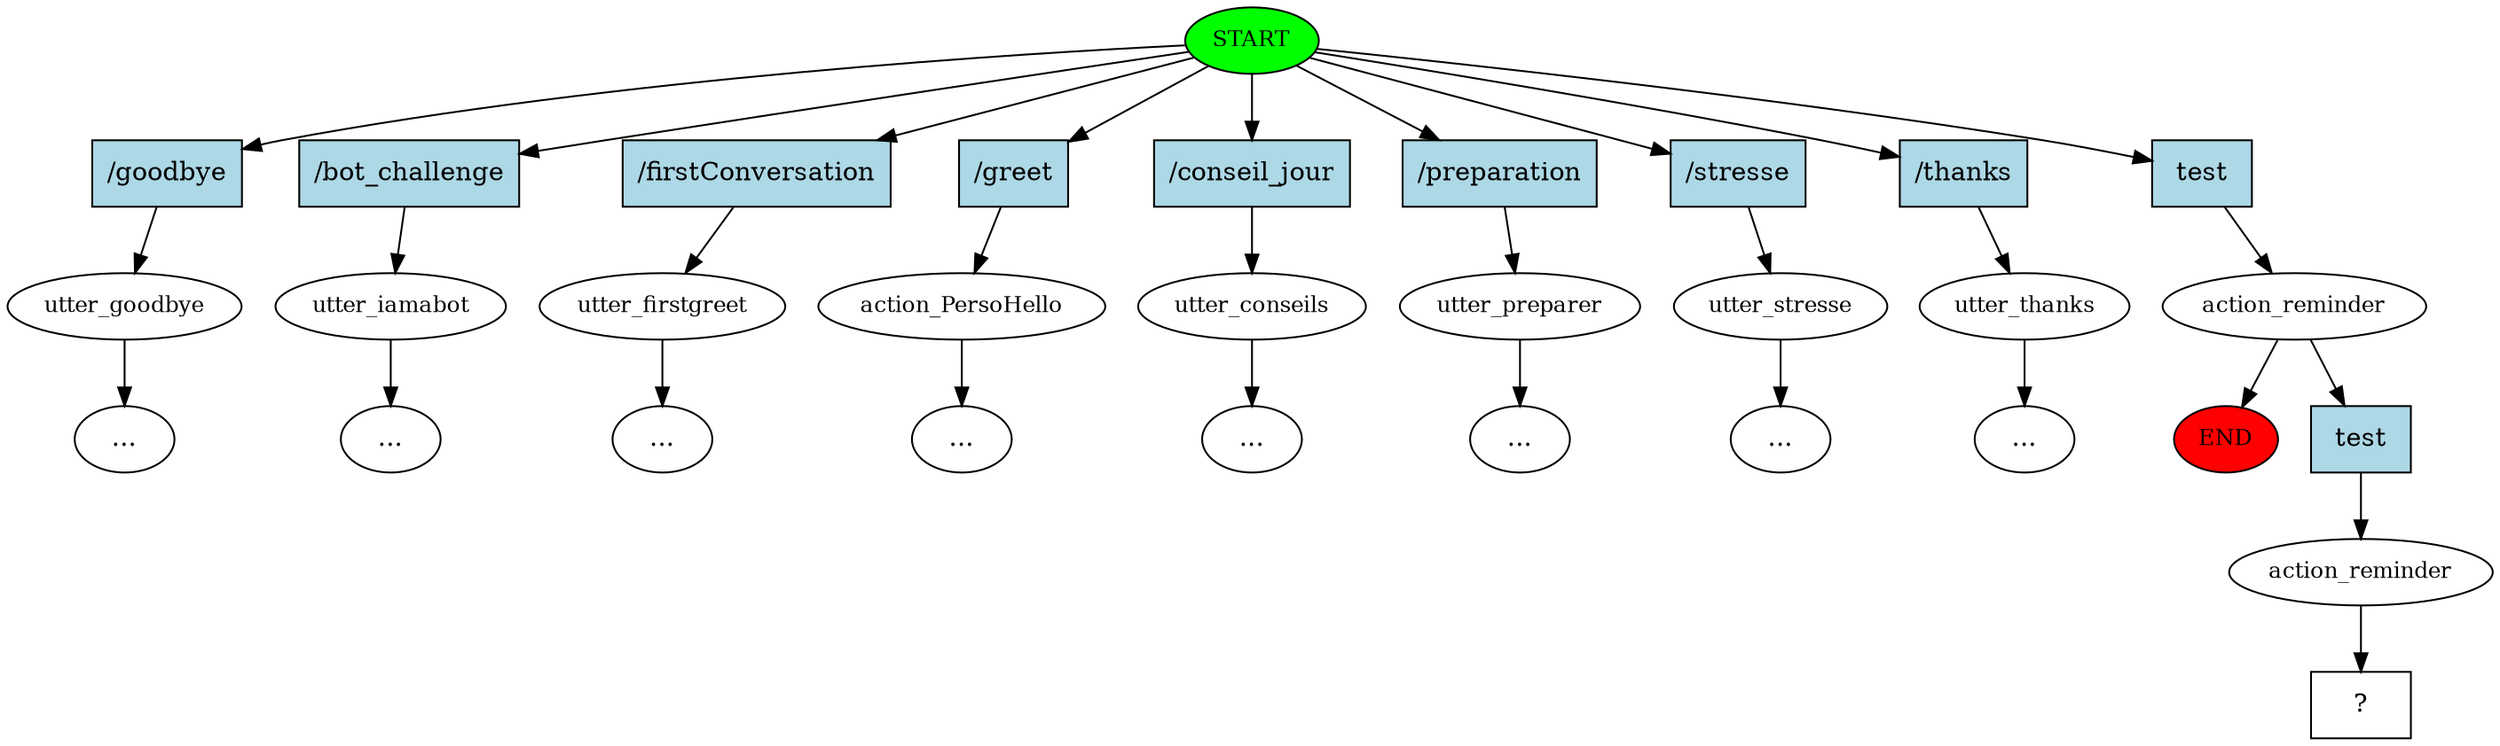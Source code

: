 digraph  {
0 [class="start active", fillcolor=green, fontsize=12, label=START, style=filled];
"-1" [class=end, fillcolor=red, fontsize=12, label=END, style=filled];
1 [class="", fontsize=12, label=utter_goodbye];
"-3" [class=ellipsis, label="..."];
2 [class="", fontsize=12, label=utter_iamabot];
"-4" [class=ellipsis, label="..."];
3 [class="", fontsize=12, label=utter_firstgreet];
"-6" [class=ellipsis, label="..."];
5 [class="", fontsize=12, label=action_PersoHello];
"-7" [class=ellipsis, label="..."];
6 [class="", fontsize=12, label=utter_conseils];
"-8" [class=ellipsis, label="..."];
7 [class="", fontsize=12, label=utter_preparer];
"-9" [class=ellipsis, label="..."];
8 [class="", fontsize=12, label=utter_stresse];
"-10" [class=ellipsis, label="..."];
9 [class="", fontsize=12, label=utter_thanks];
"-11" [class=ellipsis, label="..."];
10 [class=active, fontsize=12, label=action_reminder];
12 [class=active, fontsize=12, label=action_reminder];
13 [class="intent dashed active", label="  ?  ", shape=rect];
14 [class=intent, fillcolor=lightblue, label="/goodbye", shape=rect, style=filled];
15 [class=intent, fillcolor=lightblue, label="/bot_challenge", shape=rect, style=filled];
16 [class=intent, fillcolor=lightblue, label="/firstConversation", shape=rect, style=filled];
17 [class=intent, fillcolor=lightblue, label="/greet", shape=rect, style=filled];
18 [class=intent, fillcolor=lightblue, label="/conseil_jour", shape=rect, style=filled];
19 [class=intent, fillcolor=lightblue, label="/preparation", shape=rect, style=filled];
20 [class=intent, fillcolor=lightblue, label="/stresse", shape=rect, style=filled];
21 [class=intent, fillcolor=lightblue, label="/thanks", shape=rect, style=filled];
22 [class="intent active", fillcolor=lightblue, label=test, shape=rect, style=filled];
23 [class="intent active", fillcolor=lightblue, label=test, shape=rect, style=filled];
0 -> 14  [class="", key=0];
0 -> 15  [class="", key=0];
0 -> 16  [class="", key=0];
0 -> 17  [class="", key=0];
0 -> 18  [class="", key=0];
0 -> 19  [class="", key=0];
0 -> 20  [class="", key=0];
0 -> 21  [class="", key=0];
0 -> 22  [class=active, key=0];
1 -> "-3"  [class="", key=NONE, label=""];
2 -> "-4"  [class="", key=NONE, label=""];
3 -> "-6"  [class="", key=NONE, label=""];
5 -> "-7"  [class="", key=NONE, label=""];
6 -> "-8"  [class="", key=NONE, label=""];
7 -> "-9"  [class="", key=NONE, label=""];
8 -> "-10"  [class="", key=NONE, label=""];
9 -> "-11"  [class="", key=NONE, label=""];
10 -> "-1"  [class="", key=NONE, label=""];
10 -> 23  [class=active, key=0];
12 -> 13  [class=active, key=NONE, label=""];
14 -> 1  [class="", key=0];
15 -> 2  [class="", key=0];
16 -> 3  [class="", key=0];
17 -> 5  [class="", key=0];
18 -> 6  [class="", key=0];
19 -> 7  [class="", key=0];
20 -> 8  [class="", key=0];
21 -> 9  [class="", key=0];
22 -> 10  [class=active, key=0];
23 -> 12  [class=active, key=0];
}
